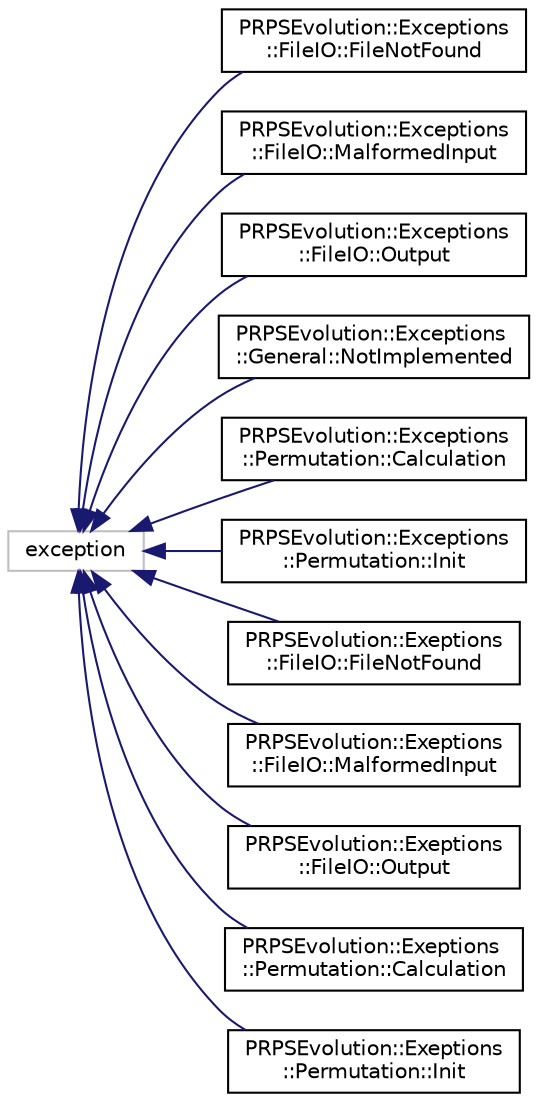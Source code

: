 digraph "Graphical Class Hierarchy"
{
  edge [fontname="Helvetica",fontsize="10",labelfontname="Helvetica",labelfontsize="10"];
  node [fontname="Helvetica",fontsize="10",shape=record];
  rankdir="LR";
  Node1 [label="exception",height=0.2,width=0.4,color="grey75", fillcolor="white", style="filled"];
  Node1 -> Node2 [dir="back",color="midnightblue",fontsize="10",style="solid",fontname="Helvetica"];
  Node2 [label="PRPSEvolution::Exceptions\l::FileIO::FileNotFound",height=0.2,width=0.4,color="black", fillcolor="white", style="filled",URL="$class_p_r_p_s_evolution_1_1_exceptions_1_1_file_i_o_1_1_file_not_found.html"];
  Node1 -> Node3 [dir="back",color="midnightblue",fontsize="10",style="solid",fontname="Helvetica"];
  Node3 [label="PRPSEvolution::Exceptions\l::FileIO::MalformedInput",height=0.2,width=0.4,color="black", fillcolor="white", style="filled",URL="$class_p_r_p_s_evolution_1_1_exceptions_1_1_file_i_o_1_1_malformed_input.html"];
  Node1 -> Node4 [dir="back",color="midnightblue",fontsize="10",style="solid",fontname="Helvetica"];
  Node4 [label="PRPSEvolution::Exceptions\l::FileIO::Output",height=0.2,width=0.4,color="black", fillcolor="white", style="filled",URL="$class_p_r_p_s_evolution_1_1_exceptions_1_1_file_i_o_1_1_output.html"];
  Node1 -> Node5 [dir="back",color="midnightblue",fontsize="10",style="solid",fontname="Helvetica"];
  Node5 [label="PRPSEvolution::Exceptions\l::General::NotImplemented",height=0.2,width=0.4,color="black", fillcolor="white", style="filled",URL="$struct_p_r_p_s_evolution_1_1_exceptions_1_1_general_1_1_not_implemented.html"];
  Node1 -> Node6 [dir="back",color="midnightblue",fontsize="10",style="solid",fontname="Helvetica"];
  Node6 [label="PRPSEvolution::Exceptions\l::Permutation::Calculation",height=0.2,width=0.4,color="black", fillcolor="white", style="filled",URL="$class_p_r_p_s_evolution_1_1_exceptions_1_1_permutation_1_1_calculation.html"];
  Node1 -> Node7 [dir="back",color="midnightblue",fontsize="10",style="solid",fontname="Helvetica"];
  Node7 [label="PRPSEvolution::Exceptions\l::Permutation::Init",height=0.2,width=0.4,color="black", fillcolor="white", style="filled",URL="$class_p_r_p_s_evolution_1_1_exceptions_1_1_permutation_1_1_init.html"];
  Node1 -> Node8 [dir="back",color="midnightblue",fontsize="10",style="solid",fontname="Helvetica"];
  Node8 [label="PRPSEvolution::Exeptions\l::FileIO::FileNotFound",height=0.2,width=0.4,color="black", fillcolor="white", style="filled",URL="$class_p_r_p_s_evolution_1_1_exeptions_1_1_file_i_o_1_1_file_not_found.html"];
  Node1 -> Node9 [dir="back",color="midnightblue",fontsize="10",style="solid",fontname="Helvetica"];
  Node9 [label="PRPSEvolution::Exeptions\l::FileIO::MalformedInput",height=0.2,width=0.4,color="black", fillcolor="white", style="filled",URL="$class_p_r_p_s_evolution_1_1_exeptions_1_1_file_i_o_1_1_malformed_input.html"];
  Node1 -> Node10 [dir="back",color="midnightblue",fontsize="10",style="solid",fontname="Helvetica"];
  Node10 [label="PRPSEvolution::Exeptions\l::FileIO::Output",height=0.2,width=0.4,color="black", fillcolor="white", style="filled",URL="$class_p_r_p_s_evolution_1_1_exeptions_1_1_file_i_o_1_1_output.html"];
  Node1 -> Node11 [dir="back",color="midnightblue",fontsize="10",style="solid",fontname="Helvetica"];
  Node11 [label="PRPSEvolution::Exeptions\l::Permutation::Calculation",height=0.2,width=0.4,color="black", fillcolor="white", style="filled",URL="$class_p_r_p_s_evolution_1_1_exeptions_1_1_permutation_1_1_calculation.html"];
  Node1 -> Node12 [dir="back",color="midnightblue",fontsize="10",style="solid",fontname="Helvetica"];
  Node12 [label="PRPSEvolution::Exeptions\l::Permutation::Init",height=0.2,width=0.4,color="black", fillcolor="white", style="filled",URL="$class_p_r_p_s_evolution_1_1_exeptions_1_1_permutation_1_1_init.html"];
}
